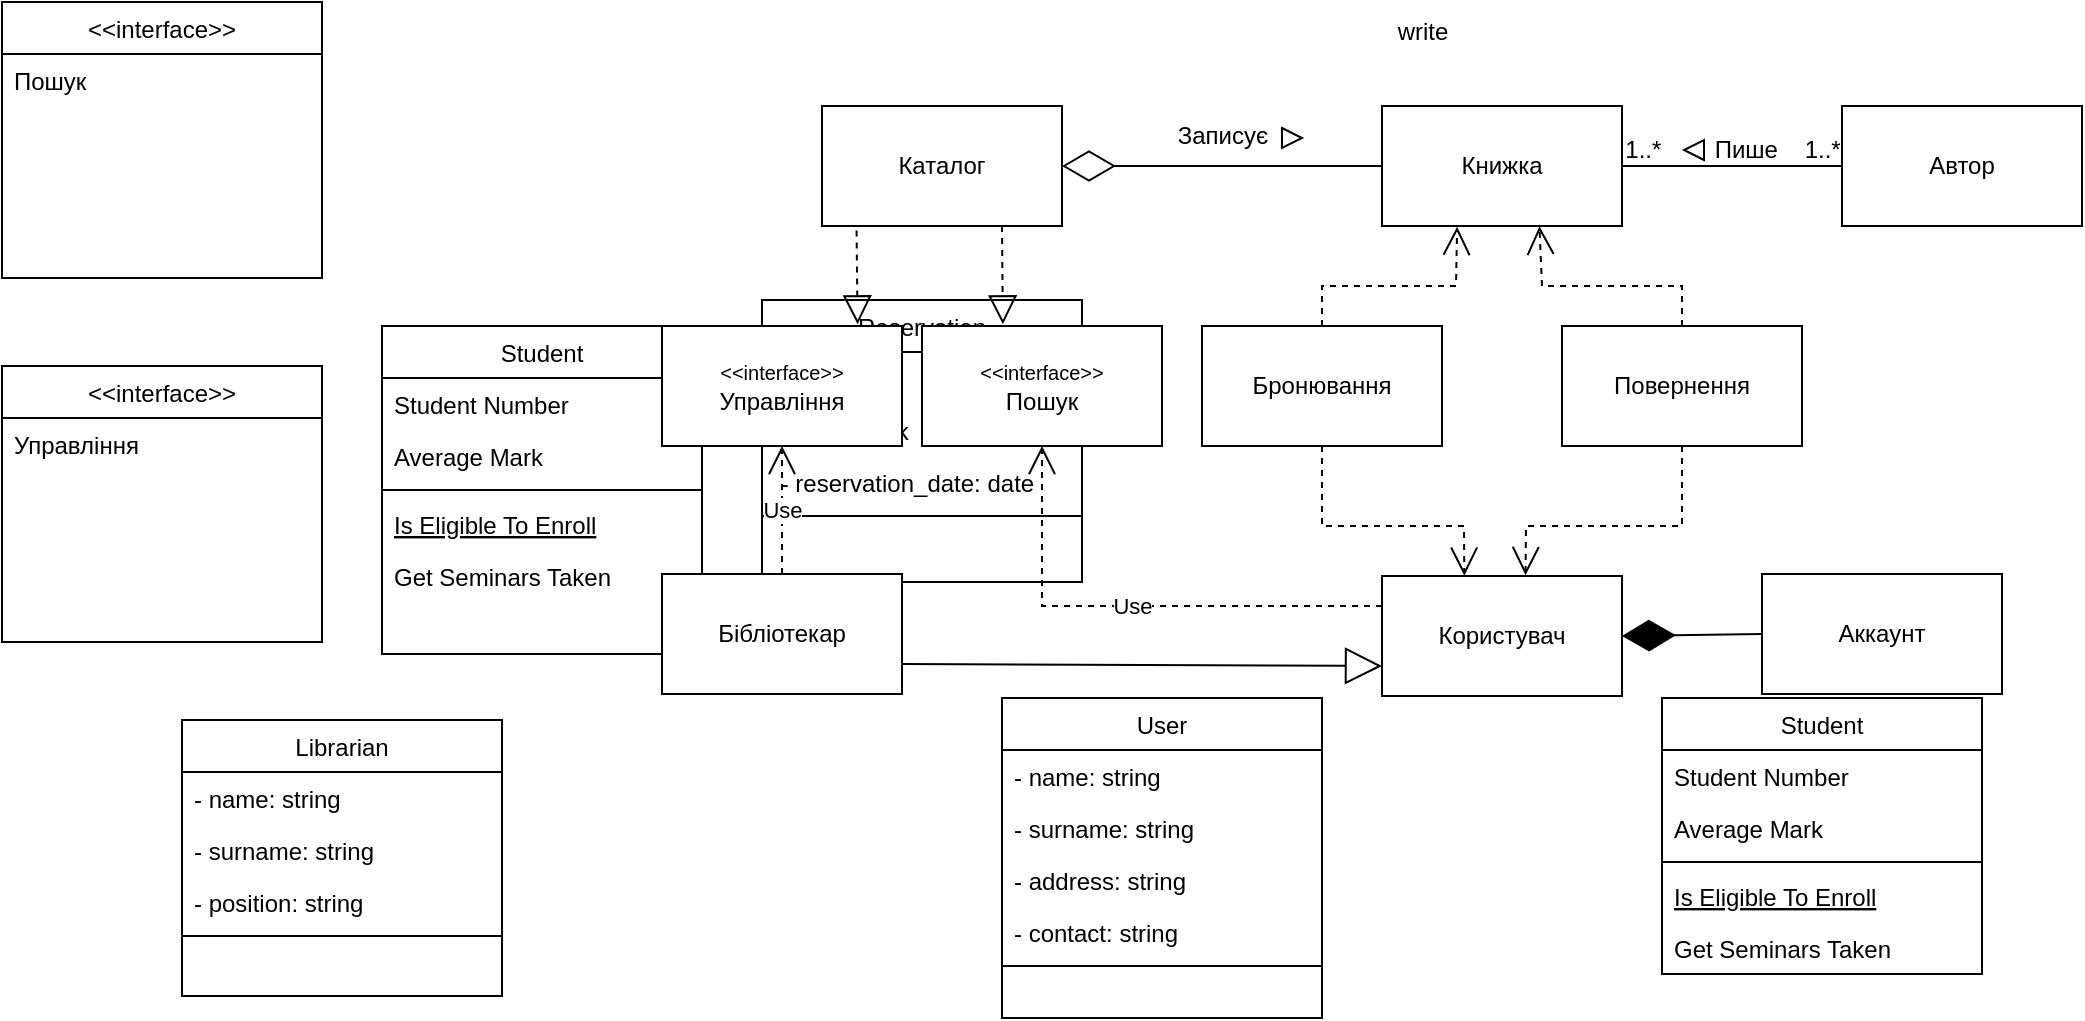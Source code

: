 <mxfile version="21.3.3" type="github">
  <diagram id="C5RBs43oDa-KdzZeNtuy" name="Page-1">
    <mxGraphModel dx="2501" dy="719" grid="1" gridSize="10" guides="1" tooltips="1" connect="1" arrows="1" fold="1" page="1" pageScale="1" pageWidth="827" pageHeight="1169" math="0" shadow="0">
      <root>
        <mxCell id="WIyWlLk6GJQsqaUBKTNV-0" />
        <mxCell id="WIyWlLk6GJQsqaUBKTNV-1" parent="WIyWlLk6GJQsqaUBKTNV-0" />
        <mxCell id="LLyJSlRh_3S-nbleITGa-18" value="Книжка" style="rounded=0;whiteSpace=wrap;html=1;" vertex="1" parent="WIyWlLk6GJQsqaUBKTNV-1">
          <mxGeometry x="420" y="220" width="120" height="60" as="geometry" />
        </mxCell>
        <mxCell id="LLyJSlRh_3S-nbleITGa-19" value="Повернення" style="rounded=0;whiteSpace=wrap;html=1;" vertex="1" parent="WIyWlLk6GJQsqaUBKTNV-1">
          <mxGeometry x="510" y="330" width="120" height="60" as="geometry" />
        </mxCell>
        <mxCell id="LLyJSlRh_3S-nbleITGa-20" value="Каталог" style="rounded=0;whiteSpace=wrap;html=1;" vertex="1" parent="WIyWlLk6GJQsqaUBKTNV-1">
          <mxGeometry x="140" y="220" width="120" height="60" as="geometry" />
        </mxCell>
        <mxCell id="LLyJSlRh_3S-nbleITGa-27" value="Бронювання" style="rounded=0;whiteSpace=wrap;html=1;" vertex="1" parent="WIyWlLk6GJQsqaUBKTNV-1">
          <mxGeometry x="330" y="330" width="120" height="60" as="geometry" />
        </mxCell>
        <mxCell id="LLyJSlRh_3S-nbleITGa-29" value="Користувач" style="rounded=0;whiteSpace=wrap;html=1;" vertex="1" parent="WIyWlLk6GJQsqaUBKTNV-1">
          <mxGeometry x="420" y="455" width="120" height="60" as="geometry" />
        </mxCell>
        <mxCell id="Aasl7fQUDInN7jYcApwE-0" value="Student" style="swimlane;fontStyle=0;align=center;verticalAlign=top;childLayout=stackLayout;horizontal=1;startSize=26;horizontalStack=0;resizeParent=1;resizeLast=0;collapsible=1;marginBottom=0;rounded=0;shadow=0;strokeWidth=1;" vertex="1" parent="WIyWlLk6GJQsqaUBKTNV-1">
          <mxGeometry x="560" y="516" width="160" height="138" as="geometry">
            <mxRectangle x="130" y="380" width="160" height="26" as="alternateBounds" />
          </mxGeometry>
        </mxCell>
        <mxCell id="Aasl7fQUDInN7jYcApwE-1" value="Student Number" style="text;align=left;verticalAlign=top;spacingLeft=4;spacingRight=4;overflow=hidden;rotatable=0;points=[[0,0.5],[1,0.5]];portConstraint=eastwest;" vertex="1" parent="Aasl7fQUDInN7jYcApwE-0">
          <mxGeometry y="26" width="160" height="26" as="geometry" />
        </mxCell>
        <mxCell id="Aasl7fQUDInN7jYcApwE-2" value="Average Mark" style="text;align=left;verticalAlign=top;spacingLeft=4;spacingRight=4;overflow=hidden;rotatable=0;points=[[0,0.5],[1,0.5]];portConstraint=eastwest;rounded=0;shadow=0;html=0;" vertex="1" parent="Aasl7fQUDInN7jYcApwE-0">
          <mxGeometry y="52" width="160" height="26" as="geometry" />
        </mxCell>
        <mxCell id="Aasl7fQUDInN7jYcApwE-3" value="" style="line;html=1;strokeWidth=1;align=left;verticalAlign=middle;spacingTop=-1;spacingLeft=3;spacingRight=3;rotatable=0;labelPosition=right;points=[];portConstraint=eastwest;" vertex="1" parent="Aasl7fQUDInN7jYcApwE-0">
          <mxGeometry y="78" width="160" height="8" as="geometry" />
        </mxCell>
        <mxCell id="Aasl7fQUDInN7jYcApwE-4" value="Is Eligible To Enroll" style="text;align=left;verticalAlign=top;spacingLeft=4;spacingRight=4;overflow=hidden;rotatable=0;points=[[0,0.5],[1,0.5]];portConstraint=eastwest;fontStyle=4" vertex="1" parent="Aasl7fQUDInN7jYcApwE-0">
          <mxGeometry y="86" width="160" height="26" as="geometry" />
        </mxCell>
        <mxCell id="Aasl7fQUDInN7jYcApwE-5" value="Get Seminars Taken" style="text;align=left;verticalAlign=top;spacingLeft=4;spacingRight=4;overflow=hidden;rotatable=0;points=[[0,0.5],[1,0.5]];portConstraint=eastwest;" vertex="1" parent="Aasl7fQUDInN7jYcApwE-0">
          <mxGeometry y="112" width="160" height="26" as="geometry" />
        </mxCell>
        <mxCell id="LLyJSlRh_3S-nbleITGa-30" value="Автор" style="rounded=0;whiteSpace=wrap;html=1;" vertex="1" parent="WIyWlLk6GJQsqaUBKTNV-1">
          <mxGeometry x="650" y="220" width="120" height="60" as="geometry" />
        </mxCell>
        <mxCell id="Aasl7fQUDInN7jYcApwE-6" value="User           " style="swimlane;fontStyle=0;align=center;verticalAlign=top;childLayout=stackLayout;horizontal=1;startSize=26;horizontalStack=0;resizeParent=1;resizeLast=0;collapsible=1;marginBottom=0;rounded=0;shadow=0;strokeWidth=1;" vertex="1" parent="WIyWlLk6GJQsqaUBKTNV-1">
          <mxGeometry x="230" y="516" width="160" height="160" as="geometry">
            <mxRectangle x="130" y="380" width="160" height="26" as="alternateBounds" />
          </mxGeometry>
        </mxCell>
        <mxCell id="Aasl7fQUDInN7jYcApwE-7" value="- name: string" style="text;align=left;verticalAlign=top;spacingLeft=4;spacingRight=4;overflow=hidden;rotatable=0;points=[[0,0.5],[1,0.5]];portConstraint=eastwest;" vertex="1" parent="Aasl7fQUDInN7jYcApwE-6">
          <mxGeometry y="26" width="160" height="26" as="geometry" />
        </mxCell>
        <mxCell id="Aasl7fQUDInN7jYcApwE-8" value="- surname: string" style="text;align=left;verticalAlign=top;spacingLeft=4;spacingRight=4;overflow=hidden;rotatable=0;points=[[0,0.5],[1,0.5]];portConstraint=eastwest;rounded=0;shadow=0;html=0;" vertex="1" parent="Aasl7fQUDInN7jYcApwE-6">
          <mxGeometry y="52" width="160" height="26" as="geometry" />
        </mxCell>
        <mxCell id="Aasl7fQUDInN7jYcApwE-42" value="- address: string" style="text;align=left;verticalAlign=top;spacingLeft=4;spacingRight=4;overflow=hidden;rotatable=0;points=[[0,0.5],[1,0.5]];portConstraint=eastwest;rounded=0;shadow=0;html=0;" vertex="1" parent="Aasl7fQUDInN7jYcApwE-6">
          <mxGeometry y="78" width="160" height="26" as="geometry" />
        </mxCell>
        <mxCell id="Aasl7fQUDInN7jYcApwE-43" value="- contact: string" style="text;align=left;verticalAlign=top;spacingLeft=4;spacingRight=4;overflow=hidden;rotatable=0;points=[[0,0.5],[1,0.5]];portConstraint=eastwest;rounded=0;shadow=0;html=0;" vertex="1" parent="Aasl7fQUDInN7jYcApwE-6">
          <mxGeometry y="104" width="160" height="26" as="geometry" />
        </mxCell>
        <mxCell id="Aasl7fQUDInN7jYcApwE-9" value="" style="line;html=1;strokeWidth=1;align=left;verticalAlign=middle;spacingTop=-1;spacingLeft=3;spacingRight=3;rotatable=0;labelPosition=right;points=[];portConstraint=eastwest;" vertex="1" parent="Aasl7fQUDInN7jYcApwE-6">
          <mxGeometry y="130" width="160" height="8" as="geometry" />
        </mxCell>
        <mxCell id="LLyJSlRh_3S-nbleITGa-31" value="" style="endArrow=open;endSize=12;dashed=1;html=1;rounded=0;exitX=0.5;exitY=1;exitDx=0;exitDy=0;entryX=0.343;entryY=-0.003;entryDx=0;entryDy=0;entryPerimeter=0;" edge="1" parent="WIyWlLk6GJQsqaUBKTNV-1" source="LLyJSlRh_3S-nbleITGa-27" target="LLyJSlRh_3S-nbleITGa-29">
          <mxGeometry x="0.022" width="160" relative="1" as="geometry">
            <mxPoint x="390" y="410" as="sourcePoint" />
            <mxPoint x="550" y="410" as="targetPoint" />
            <Array as="points">
              <mxPoint x="390" y="430" />
              <mxPoint x="461" y="430" />
            </Array>
            <mxPoint as="offset" />
          </mxGeometry>
        </mxCell>
        <mxCell id="Aasl7fQUDInN7jYcApwE-12" value="Reservation    " style="swimlane;fontStyle=0;align=center;verticalAlign=top;childLayout=stackLayout;horizontal=1;startSize=26;horizontalStack=0;resizeParent=1;resizeLast=0;collapsible=1;marginBottom=0;rounded=0;shadow=0;strokeWidth=1;" vertex="1" parent="WIyWlLk6GJQsqaUBKTNV-1">
          <mxGeometry x="110" y="317" width="160" height="141" as="geometry">
            <mxRectangle x="130" y="380" width="160" height="26" as="alternateBounds" />
          </mxGeometry>
        </mxCell>
        <mxCell id="Aasl7fQUDInN7jYcApwE-41" value="- user: User " style="text;align=left;verticalAlign=top;spacingLeft=4;spacingRight=4;overflow=hidden;rotatable=0;points=[[0,0.5],[1,0.5]];portConstraint=eastwest;" vertex="1" parent="Aasl7fQUDInN7jYcApwE-12">
          <mxGeometry y="26" width="160" height="26" as="geometry" />
        </mxCell>
        <mxCell id="Aasl7fQUDInN7jYcApwE-39" value="- book: Book " style="text;align=left;verticalAlign=top;spacingLeft=4;spacingRight=4;overflow=hidden;rotatable=0;points=[[0,0.5],[1,0.5]];portConstraint=eastwest;rounded=0;shadow=0;html=0;" vertex="1" parent="Aasl7fQUDInN7jYcApwE-12">
          <mxGeometry y="52" width="160" height="26" as="geometry" />
        </mxCell>
        <mxCell id="Aasl7fQUDInN7jYcApwE-40" value=" - reservation_date: date" style="text;align=left;verticalAlign=top;spacingLeft=4;spacingRight=4;overflow=hidden;rotatable=0;points=[[0,0.5],[1,0.5]];portConstraint=eastwest;rounded=0;shadow=0;html=0;" vertex="1" parent="Aasl7fQUDInN7jYcApwE-12">
          <mxGeometry y="78" width="160" height="26" as="geometry" />
        </mxCell>
        <mxCell id="Aasl7fQUDInN7jYcApwE-15" value="" style="line;html=1;strokeWidth=1;align=left;verticalAlign=middle;spacingTop=-1;spacingLeft=3;spacingRight=3;rotatable=0;labelPosition=right;points=[];portConstraint=eastwest;" vertex="1" parent="Aasl7fQUDInN7jYcApwE-12">
          <mxGeometry y="104" width="160" height="8" as="geometry" />
        </mxCell>
        <mxCell id="LLyJSlRh_3S-nbleITGa-32" value="" style="endArrow=open;endSize=12;dashed=1;html=1;rounded=0;exitX=0.5;exitY=1;exitDx=0;exitDy=0;entryX=0.598;entryY=-0.007;entryDx=0;entryDy=0;entryPerimeter=0;" edge="1" parent="WIyWlLk6GJQsqaUBKTNV-1" source="LLyJSlRh_3S-nbleITGa-19" target="LLyJSlRh_3S-nbleITGa-29">
          <mxGeometry width="160" relative="1" as="geometry">
            <mxPoint x="510" y="430" as="sourcePoint" />
            <mxPoint x="581" y="496" as="targetPoint" />
            <Array as="points">
              <mxPoint x="570" y="430" />
              <mxPoint x="492" y="430" />
            </Array>
          </mxGeometry>
        </mxCell>
        <mxCell id="Aasl7fQUDInN7jYcApwE-18" value="&lt;&lt;interface&gt;&gt;&#xa;" style="swimlane;fontStyle=0;align=center;verticalAlign=top;childLayout=stackLayout;horizontal=1;startSize=26;horizontalStack=0;resizeParent=1;resizeLast=0;collapsible=1;marginBottom=0;rounded=0;shadow=0;strokeWidth=1;" vertex="1" parent="WIyWlLk6GJQsqaUBKTNV-1">
          <mxGeometry x="-270" y="350" width="160" height="138" as="geometry">
            <mxRectangle x="130" y="380" width="160" height="26" as="alternateBounds" />
          </mxGeometry>
        </mxCell>
        <mxCell id="Aasl7fQUDInN7jYcApwE-51" value="Управління" style="text;align=left;verticalAlign=top;spacingLeft=4;spacingRight=4;overflow=hidden;rotatable=0;points=[[0,0.5],[1,0.5]];portConstraint=eastwest;" vertex="1" parent="Aasl7fQUDInN7jYcApwE-18">
          <mxGeometry y="26" width="160" height="26" as="geometry" />
        </mxCell>
        <mxCell id="LLyJSlRh_3S-nbleITGa-33" value="" style="endArrow=open;endSize=12;dashed=1;html=1;rounded=0;exitX=0.5;exitY=0;exitDx=0;exitDy=0;entryX=0.313;entryY=1.006;entryDx=0;entryDy=0;entryPerimeter=0;" edge="1" parent="WIyWlLk6GJQsqaUBKTNV-1" source="LLyJSlRh_3S-nbleITGa-27" target="LLyJSlRh_3S-nbleITGa-18">
          <mxGeometry x="0.022" width="160" relative="1" as="geometry">
            <mxPoint x="390" y="330" as="sourcePoint" />
            <mxPoint x="461" y="396" as="targetPoint" />
            <Array as="points">
              <mxPoint x="390" y="310" />
              <mxPoint x="457" y="310" />
            </Array>
            <mxPoint as="offset" />
          </mxGeometry>
        </mxCell>
        <mxCell id="Aasl7fQUDInN7jYcApwE-24" value="Librarian       " style="swimlane;fontStyle=0;align=center;verticalAlign=top;childLayout=stackLayout;horizontal=1;startSize=26;horizontalStack=0;resizeParent=1;resizeLast=0;collapsible=1;marginBottom=0;rounded=0;shadow=0;strokeWidth=1;" vertex="1" parent="WIyWlLk6GJQsqaUBKTNV-1">
          <mxGeometry x="-180" y="527" width="160" height="138" as="geometry">
            <mxRectangle x="130" y="380" width="160" height="26" as="alternateBounds" />
          </mxGeometry>
        </mxCell>
        <mxCell id="Aasl7fQUDInN7jYcApwE-25" value="- name: string " style="text;align=left;verticalAlign=top;spacingLeft=4;spacingRight=4;overflow=hidden;rotatable=0;points=[[0,0.5],[1,0.5]];portConstraint=eastwest;" vertex="1" parent="Aasl7fQUDInN7jYcApwE-24">
          <mxGeometry y="26" width="160" height="26" as="geometry" />
        </mxCell>
        <mxCell id="Aasl7fQUDInN7jYcApwE-26" value="- surname: string" style="text;align=left;verticalAlign=top;spacingLeft=4;spacingRight=4;overflow=hidden;rotatable=0;points=[[0,0.5],[1,0.5]];portConstraint=eastwest;rounded=0;shadow=0;html=0;" vertex="1" parent="Aasl7fQUDInN7jYcApwE-24">
          <mxGeometry y="52" width="160" height="26" as="geometry" />
        </mxCell>
        <mxCell id="Aasl7fQUDInN7jYcApwE-29" value="- position: string" style="text;align=left;verticalAlign=top;spacingLeft=4;spacingRight=4;overflow=hidden;rotatable=0;points=[[0,0.5],[1,0.5]];portConstraint=eastwest;" vertex="1" parent="Aasl7fQUDInN7jYcApwE-24">
          <mxGeometry y="78" width="160" height="26" as="geometry" />
        </mxCell>
        <mxCell id="Aasl7fQUDInN7jYcApwE-27" value="" style="line;html=1;strokeWidth=1;align=left;verticalAlign=middle;spacingTop=-1;spacingLeft=3;spacingRight=3;rotatable=0;labelPosition=right;points=[];portConstraint=eastwest;" vertex="1" parent="Aasl7fQUDInN7jYcApwE-24">
          <mxGeometry y="104" width="160" height="8" as="geometry" />
        </mxCell>
        <mxCell id="LLyJSlRh_3S-nbleITGa-34" value="" style="endArrow=open;endSize=12;dashed=1;html=1;rounded=0;exitX=0.5;exitY=0;exitDx=0;exitDy=0;entryX=0.656;entryY=1.003;entryDx=0;entryDy=0;entryPerimeter=0;" edge="1" parent="WIyWlLk6GJQsqaUBKTNV-1" source="LLyJSlRh_3S-nbleITGa-19" target="LLyJSlRh_3S-nbleITGa-18">
          <mxGeometry x="0.022" width="160" relative="1" as="geometry">
            <mxPoint x="410" y="410" as="sourcePoint" />
            <mxPoint x="481" y="476" as="targetPoint" />
            <Array as="points">
              <mxPoint x="570" y="310" />
              <mxPoint x="500" y="310" />
            </Array>
            <mxPoint as="offset" />
          </mxGeometry>
        </mxCell>
        <mxCell id="Aasl7fQUDInN7jYcApwE-37" value="write" style="text;html=1;align=center;verticalAlign=middle;resizable=0;points=[];autosize=1;strokeColor=none;fillColor=none;" vertex="1" parent="WIyWlLk6GJQsqaUBKTNV-1">
          <mxGeometry x="415" y="168" width="50" height="30" as="geometry" />
        </mxCell>
        <mxCell id="LLyJSlRh_3S-nbleITGa-35" value="" style="endArrow=diamondThin;endFill=0;endSize=24;html=1;rounded=0;exitX=0;exitY=0.5;exitDx=0;exitDy=0;entryX=1;entryY=0.5;entryDx=0;entryDy=0;" edge="1" parent="WIyWlLk6GJQsqaUBKTNV-1" source="LLyJSlRh_3S-nbleITGa-18" target="LLyJSlRh_3S-nbleITGa-20">
          <mxGeometry width="160" relative="1" as="geometry">
            <mxPoint x="350" y="390" as="sourcePoint" />
            <mxPoint x="380" y="300" as="targetPoint" />
            <Array as="points" />
          </mxGeometry>
        </mxCell>
        <mxCell id="Aasl7fQUDInN7jYcApwE-45" value="Student" style="swimlane;fontStyle=0;align=center;verticalAlign=top;childLayout=stackLayout;horizontal=1;startSize=26;horizontalStack=0;resizeParent=1;resizeLast=0;collapsible=1;marginBottom=0;rounded=0;shadow=0;strokeWidth=1;" vertex="1" parent="WIyWlLk6GJQsqaUBKTNV-1">
          <mxGeometry x="-80" y="330" width="160" height="164" as="geometry">
            <mxRectangle x="130" y="380" width="160" height="26" as="alternateBounds" />
          </mxGeometry>
        </mxCell>
        <mxCell id="Aasl7fQUDInN7jYcApwE-46" value="Student Number" style="text;align=left;verticalAlign=top;spacingLeft=4;spacingRight=4;overflow=hidden;rotatable=0;points=[[0,0.5],[1,0.5]];portConstraint=eastwest;" vertex="1" parent="Aasl7fQUDInN7jYcApwE-45">
          <mxGeometry y="26" width="160" height="26" as="geometry" />
        </mxCell>
        <mxCell id="Aasl7fQUDInN7jYcApwE-47" value="Average Mark" style="text;align=left;verticalAlign=top;spacingLeft=4;spacingRight=4;overflow=hidden;rotatable=0;points=[[0,0.5],[1,0.5]];portConstraint=eastwest;rounded=0;shadow=0;html=0;" vertex="1" parent="Aasl7fQUDInN7jYcApwE-45">
          <mxGeometry y="52" width="160" height="26" as="geometry" />
        </mxCell>
        <mxCell id="Aasl7fQUDInN7jYcApwE-48" value="" style="line;html=1;strokeWidth=1;align=left;verticalAlign=middle;spacingTop=-1;spacingLeft=3;spacingRight=3;rotatable=0;labelPosition=right;points=[];portConstraint=eastwest;" vertex="1" parent="Aasl7fQUDInN7jYcApwE-45">
          <mxGeometry y="78" width="160" height="8" as="geometry" />
        </mxCell>
        <mxCell id="Aasl7fQUDInN7jYcApwE-49" value="Is Eligible To Enroll" style="text;align=left;verticalAlign=top;spacingLeft=4;spacingRight=4;overflow=hidden;rotatable=0;points=[[0,0.5],[1,0.5]];portConstraint=eastwest;fontStyle=4" vertex="1" parent="Aasl7fQUDInN7jYcApwE-45">
          <mxGeometry y="86" width="160" height="26" as="geometry" />
        </mxCell>
        <mxCell id="Aasl7fQUDInN7jYcApwE-50" value="Get Seminars Taken" style="text;align=left;verticalAlign=top;spacingLeft=4;spacingRight=4;overflow=hidden;rotatable=0;points=[[0,0.5],[1,0.5]];portConstraint=eastwest;" vertex="1" parent="Aasl7fQUDInN7jYcApwE-45">
          <mxGeometry y="112" width="160" height="26" as="geometry" />
        </mxCell>
        <mxCell id="LLyJSlRh_3S-nbleITGa-37" value="&lt;font style=&quot;font-size: 10px;&quot;&gt;&amp;lt;&amp;lt;interface&amp;gt;&amp;gt;&lt;/font&gt;&lt;br&gt;Управління" style="rounded=0;whiteSpace=wrap;html=1;" vertex="1" parent="WIyWlLk6GJQsqaUBKTNV-1">
          <mxGeometry x="60" y="330" width="120" height="60" as="geometry" />
        </mxCell>
        <mxCell id="Aasl7fQUDInN7jYcApwE-52" value="&lt;&lt;interface&gt;&gt;&#xa;" style="swimlane;fontStyle=0;align=center;verticalAlign=top;childLayout=stackLayout;horizontal=1;startSize=26;horizontalStack=0;resizeParent=1;resizeLast=0;collapsible=1;marginBottom=0;rounded=0;shadow=0;strokeWidth=1;" vertex="1" parent="WIyWlLk6GJQsqaUBKTNV-1">
          <mxGeometry x="-270" y="168" width="160" height="138" as="geometry">
            <mxRectangle x="130" y="380" width="160" height="26" as="alternateBounds" />
          </mxGeometry>
        </mxCell>
        <mxCell id="Aasl7fQUDInN7jYcApwE-53" value="Пошук" style="text;align=left;verticalAlign=top;spacingLeft=4;spacingRight=4;overflow=hidden;rotatable=0;points=[[0,0.5],[1,0.5]];portConstraint=eastwest;" vertex="1" parent="Aasl7fQUDInN7jYcApwE-52">
          <mxGeometry y="26" width="160" height="26" as="geometry" />
        </mxCell>
        <mxCell id="LLyJSlRh_3S-nbleITGa-38" value="&lt;font style=&quot;font-size: 10px;&quot;&gt;&amp;lt;&amp;lt;interface&amp;gt;&amp;gt;&lt;/font&gt;&lt;br&gt;Пошук" style="rounded=0;whiteSpace=wrap;html=1;" vertex="1" parent="WIyWlLk6GJQsqaUBKTNV-1">
          <mxGeometry x="190" y="330" width="120" height="60" as="geometry" />
        </mxCell>
        <mxCell id="LLyJSlRh_3S-nbleITGa-39" value="Бібліотекар" style="rounded=0;whiteSpace=wrap;html=1;" vertex="1" parent="WIyWlLk6GJQsqaUBKTNV-1">
          <mxGeometry x="60" y="454" width="120" height="60" as="geometry" />
        </mxCell>
        <mxCell id="LLyJSlRh_3S-nbleITGa-40" value="Аккаунт" style="rounded=0;whiteSpace=wrap;html=1;" vertex="1" parent="WIyWlLk6GJQsqaUBKTNV-1">
          <mxGeometry x="610" y="454" width="120" height="60" as="geometry" />
        </mxCell>
        <mxCell id="LLyJSlRh_3S-nbleITGa-44" value="" style="endArrow=none;html=1;rounded=0;exitX=1;exitY=0.5;exitDx=0;exitDy=0;entryX=0;entryY=0.5;entryDx=0;entryDy=0;" edge="1" parent="WIyWlLk6GJQsqaUBKTNV-1" source="LLyJSlRh_3S-nbleITGa-18" target="LLyJSlRh_3S-nbleITGa-30">
          <mxGeometry width="50" height="50" relative="1" as="geometry">
            <mxPoint x="710" y="450" as="sourcePoint" />
            <mxPoint x="760" y="400" as="targetPoint" />
          </mxGeometry>
        </mxCell>
        <mxCell id="LLyJSlRh_3S-nbleITGa-46" value="1..*&amp;nbsp; &amp;nbsp; &amp;nbsp; &amp;nbsp; Пише&amp;nbsp; &amp;nbsp; 1..*" style="text;html=1;align=center;verticalAlign=middle;resizable=0;points=[];autosize=1;strokeColor=none;fillColor=none;" vertex="1" parent="WIyWlLk6GJQsqaUBKTNV-1">
          <mxGeometry x="530" y="227" width="130" height="30" as="geometry" />
        </mxCell>
        <mxCell id="LLyJSlRh_3S-nbleITGa-52" value="" style="endArrow=block;dashed=1;endFill=0;endSize=12;html=1;rounded=0;exitX=0.144;exitY=1.038;exitDx=0;exitDy=0;entryX=0.815;entryY=-0.014;entryDx=0;entryDy=0;entryPerimeter=0;exitPerimeter=0;" edge="1" parent="WIyWlLk6GJQsqaUBKTNV-1" source="LLyJSlRh_3S-nbleITGa-20" target="LLyJSlRh_3S-nbleITGa-37">
          <mxGeometry width="160" relative="1" as="geometry">
            <mxPoint x="190" y="360" as="sourcePoint" />
            <mxPoint x="350" y="360" as="targetPoint" />
          </mxGeometry>
        </mxCell>
        <mxCell id="LLyJSlRh_3S-nbleITGa-53" value="" style="endArrow=block;dashed=1;endFill=0;endSize=12;html=1;rounded=0;exitX=0.75;exitY=1;exitDx=0;exitDy=0;entryX=0.337;entryY=-0.014;entryDx=0;entryDy=0;entryPerimeter=0;" edge="1" parent="WIyWlLk6GJQsqaUBKTNV-1" source="LLyJSlRh_3S-nbleITGa-20" target="LLyJSlRh_3S-nbleITGa-38">
          <mxGeometry width="160" relative="1" as="geometry">
            <mxPoint x="180" y="290" as="sourcePoint" />
            <mxPoint x="110" y="340" as="targetPoint" />
          </mxGeometry>
        </mxCell>
        <mxCell id="LLyJSlRh_3S-nbleITGa-54" value="Use" style="endArrow=open;endSize=12;dashed=1;html=1;rounded=0;entryX=0.5;entryY=1;entryDx=0;entryDy=0;exitX=0;exitY=0.25;exitDx=0;exitDy=0;" edge="1" parent="WIyWlLk6GJQsqaUBKTNV-1" source="LLyJSlRh_3S-nbleITGa-29" target="LLyJSlRh_3S-nbleITGa-38">
          <mxGeometry width="160" relative="1" as="geometry">
            <mxPoint x="270" y="454.43" as="sourcePoint" />
            <mxPoint x="430" y="454.43" as="targetPoint" />
            <Array as="points">
              <mxPoint x="250" y="470" />
            </Array>
          </mxGeometry>
        </mxCell>
        <mxCell id="LLyJSlRh_3S-nbleITGa-57" value="Use" style="endArrow=open;endSize=12;dashed=1;html=1;rounded=0;entryX=0.5;entryY=1;entryDx=0;entryDy=0;exitX=0.5;exitY=0;exitDx=0;exitDy=0;" edge="1" parent="WIyWlLk6GJQsqaUBKTNV-1" source="LLyJSlRh_3S-nbleITGa-39" target="LLyJSlRh_3S-nbleITGa-37">
          <mxGeometry width="160" relative="1" as="geometry">
            <mxPoint x="290" y="495" as="sourcePoint" />
            <mxPoint x="120" y="400" as="targetPoint" />
          </mxGeometry>
        </mxCell>
        <mxCell id="LLyJSlRh_3S-nbleITGa-58" value="" style="endArrow=block;endSize=16;endFill=0;html=1;rounded=0;entryX=0;entryY=0.75;entryDx=0;entryDy=0;exitX=1;exitY=0.75;exitDx=0;exitDy=0;" edge="1" parent="WIyWlLk6GJQsqaUBKTNV-1" source="LLyJSlRh_3S-nbleITGa-39" target="LLyJSlRh_3S-nbleITGa-29">
          <mxGeometry width="160" relative="1" as="geometry">
            <mxPoint x="190" y="360" as="sourcePoint" />
            <mxPoint x="350" y="360" as="targetPoint" />
          </mxGeometry>
        </mxCell>
        <mxCell id="LLyJSlRh_3S-nbleITGa-59" value="Записує" style="text;html=1;align=center;verticalAlign=middle;resizable=0;points=[];autosize=1;strokeColor=none;fillColor=none;" vertex="1" parent="WIyWlLk6GJQsqaUBKTNV-1">
          <mxGeometry x="305" y="220" width="70" height="30" as="geometry" />
        </mxCell>
        <mxCell id="LLyJSlRh_3S-nbleITGa-62" value="" style="triangle;whiteSpace=wrap;html=1;" vertex="1" parent="WIyWlLk6GJQsqaUBKTNV-1">
          <mxGeometry x="370" y="231" width="10" height="10" as="geometry" />
        </mxCell>
        <mxCell id="LLyJSlRh_3S-nbleITGa-63" value="" style="triangle;whiteSpace=wrap;html=1;direction=west;" vertex="1" parent="WIyWlLk6GJQsqaUBKTNV-1">
          <mxGeometry x="571" y="237" width="10" height="10" as="geometry" />
        </mxCell>
        <mxCell id="LLyJSlRh_3S-nbleITGa-64" value="" style="endArrow=diamondThin;endFill=1;endSize=24;html=1;rounded=0;exitX=0;exitY=0.5;exitDx=0;exitDy=0;entryX=1;entryY=0.5;entryDx=0;entryDy=0;" edge="1" parent="WIyWlLk6GJQsqaUBKTNV-1" source="LLyJSlRh_3S-nbleITGa-40" target="LLyJSlRh_3S-nbleITGa-29">
          <mxGeometry width="160" relative="1" as="geometry">
            <mxPoint x="410" y="360" as="sourcePoint" />
            <mxPoint x="570" y="360" as="targetPoint" />
          </mxGeometry>
        </mxCell>
      </root>
    </mxGraphModel>
  </diagram>
</mxfile>
